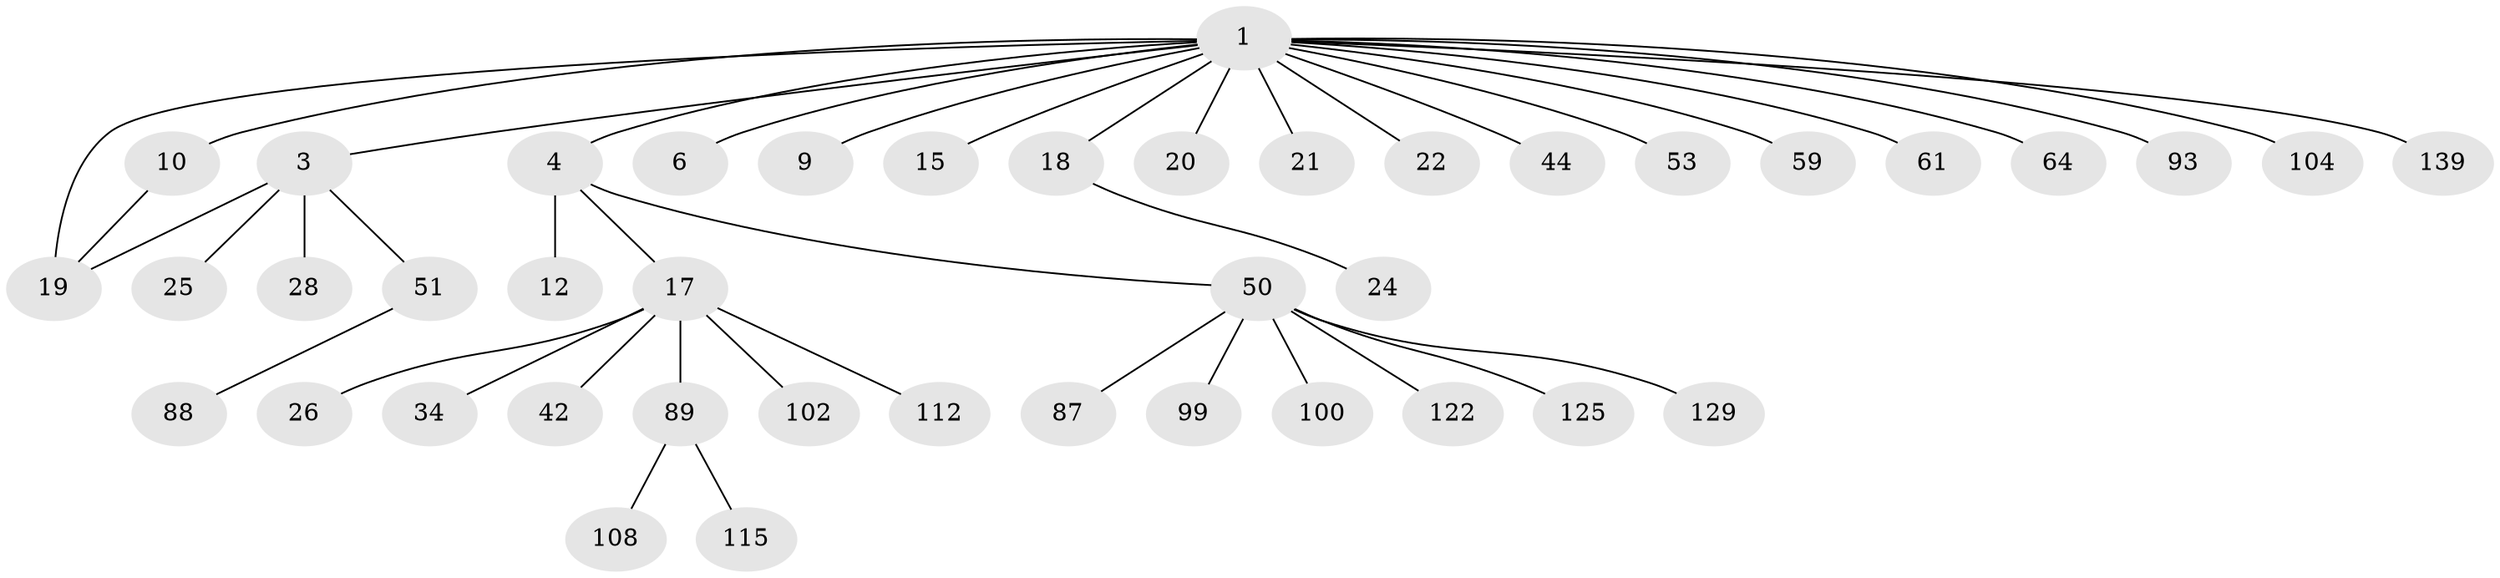 // original degree distribution, {4: 0.04895104895104895, 20: 0.006993006993006993, 7: 0.013986013986013986, 18: 0.006993006993006993, 1: 0.7062937062937062, 3: 0.04895104895104895, 2: 0.0979020979020979, 5: 0.04195804195804196, 8: 0.02097902097902098, 6: 0.006993006993006993}
// Generated by graph-tools (version 1.1) at 2025/18/03/04/25 18:18:12]
// undirected, 42 vertices, 43 edges
graph export_dot {
graph [start="1"]
  node [color=gray90,style=filled];
  1 [super="+2+128+39+7"];
  3 [super="+95+13+14+16"];
  4 [super="+30+11+52+31+92+98+117+119+120+123+130+133+134+23+5+48"];
  6 [super="+67+8"];
  9 [super="+56"];
  10 [super="+73+32"];
  12 [super="+58"];
  15 [super="+97+143+131+118+41+37+49"];
  17 [super="+33+106+124"];
  18 [super="+84+136+45"];
  19 [super="+111+40"];
  20 [super="+63+137+140+75+94+46"];
  21 [super="+76+27+29"];
  22 [super="+85+110+55"];
  24;
  25;
  26;
  28;
  34 [super="+127+114+83+36"];
  42 [super="+79"];
  44;
  50 [super="+81"];
  51;
  53;
  59;
  61;
  64;
  87;
  88;
  89 [super="+90"];
  93;
  99;
  100;
  102;
  104;
  108;
  112;
  115;
  122;
  125;
  129;
  139;
  1 -- 3;
  1 -- 4;
  1 -- 6;
  1 -- 9 [weight=2];
  1 -- 10;
  1 -- 139;
  1 -- 15;
  1 -- 18;
  1 -- 19;
  1 -- 20;
  1 -- 21;
  1 -- 22;
  1 -- 93;
  1 -- 104;
  1 -- 44;
  1 -- 53;
  1 -- 59;
  1 -- 61;
  1 -- 64;
  3 -- 28;
  3 -- 19;
  3 -- 51;
  3 -- 25;
  4 -- 50;
  4 -- 17;
  4 -- 12;
  10 -- 19;
  17 -- 26;
  17 -- 112;
  17 -- 34;
  17 -- 102;
  17 -- 89;
  17 -- 42;
  18 -- 24;
  50 -- 87;
  50 -- 99;
  50 -- 100;
  50 -- 122;
  50 -- 125;
  50 -- 129;
  51 -- 88;
  89 -- 115;
  89 -- 108;
}
